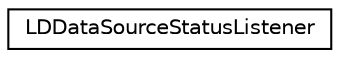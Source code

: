 digraph "Graphical Class Hierarchy"
{
 // LATEX_PDF_SIZE
  edge [fontname="Helvetica",fontsize="10",labelfontname="Helvetica",labelfontsize="10"];
  node [fontname="Helvetica",fontsize="10",shape=record];
  rankdir="LR";
  Node0 [label="LDDataSourceStatusListener",height=0.2,width=0.4,color="black", fillcolor="white", style="filled",URL="$structLDDataSourceStatusListener.html",tooltip=" "];
}
